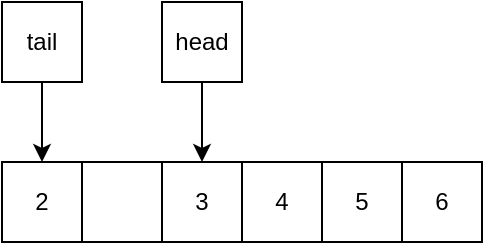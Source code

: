 <mxfile version="13.7.9" type="device"><diagram id="WUl3LozCgsk9JocZ-4bX" name="페이지-1"><mxGraphModel dx="474" dy="274" grid="1" gridSize="10" guides="1" tooltips="1" connect="1" arrows="1" fold="1" page="1" pageScale="1" pageWidth="10000" pageHeight="10000" math="0" shadow="0"><root><mxCell id="0"/><mxCell id="1" parent="0"/><mxCell id="ywIwJ0JqRo9LwPyY-mi5-1" value="&lt;span&gt;2&lt;/span&gt;" style="rounded=0;whiteSpace=wrap;html=1;" vertex="1" parent="1"><mxGeometry x="640" y="360" width="40" height="40" as="geometry"/></mxCell><mxCell id="ywIwJ0JqRo9LwPyY-mi5-2" value="" style="rounded=0;whiteSpace=wrap;html=1;" vertex="1" parent="1"><mxGeometry x="680" y="360" width="40" height="40" as="geometry"/></mxCell><mxCell id="ywIwJ0JqRo9LwPyY-mi5-3" value="3" style="rounded=0;whiteSpace=wrap;html=1;" vertex="1" parent="1"><mxGeometry x="720" y="360" width="40" height="40" as="geometry"/></mxCell><mxCell id="ywIwJ0JqRo9LwPyY-mi5-4" value="4" style="rounded=0;whiteSpace=wrap;html=1;" vertex="1" parent="1"><mxGeometry x="760" y="360" width="40" height="40" as="geometry"/></mxCell><mxCell id="ywIwJ0JqRo9LwPyY-mi5-5" value="5" style="rounded=0;whiteSpace=wrap;html=1;" vertex="1" parent="1"><mxGeometry x="800" y="360" width="40" height="40" as="geometry"/></mxCell><mxCell id="ywIwJ0JqRo9LwPyY-mi5-6" value="6" style="rounded=0;whiteSpace=wrap;html=1;" vertex="1" parent="1"><mxGeometry x="840" y="360" width="40" height="40" as="geometry"/></mxCell><mxCell id="ywIwJ0JqRo9LwPyY-mi5-12" value="" style="group" vertex="1" connectable="0" parent="1"><mxGeometry x="640" y="280" width="40" height="80" as="geometry"/></mxCell><mxCell id="ywIwJ0JqRo9LwPyY-mi5-10" value="tail" style="rounded=0;whiteSpace=wrap;html=1;" vertex="1" parent="ywIwJ0JqRo9LwPyY-mi5-12"><mxGeometry width="40" height="40" as="geometry"/></mxCell><mxCell id="ywIwJ0JqRo9LwPyY-mi5-11" style="edgeStyle=orthogonalEdgeStyle;rounded=0;orthogonalLoop=1;jettySize=auto;html=1;entryX=0.5;entryY=0;entryDx=0;entryDy=0;" edge="1" source="ywIwJ0JqRo9LwPyY-mi5-10" parent="ywIwJ0JqRo9LwPyY-mi5-12"><mxGeometry relative="1" as="geometry"><mxPoint x="20" y="80" as="targetPoint"/></mxGeometry></mxCell><mxCell id="ywIwJ0JqRo9LwPyY-mi5-13" value="" style="group" vertex="1" connectable="0" parent="1"><mxGeometry x="720" y="280" width="40" height="40" as="geometry"/></mxCell><mxCell id="ywIwJ0JqRo9LwPyY-mi5-8" value="head" style="rounded=0;whiteSpace=wrap;html=1;" vertex="1" parent="ywIwJ0JqRo9LwPyY-mi5-13"><mxGeometry width="40" height="40" as="geometry"/></mxCell><mxCell id="ywIwJ0JqRo9LwPyY-mi5-9" style="edgeStyle=orthogonalEdgeStyle;rounded=0;orthogonalLoop=1;jettySize=auto;html=1;entryX=0.5;entryY=0;entryDx=0;entryDy=0;" edge="1" parent="1" source="ywIwJ0JqRo9LwPyY-mi5-8"><mxGeometry relative="1" as="geometry"><mxPoint x="740" y="360" as="targetPoint"/></mxGeometry></mxCell></root></mxGraphModel></diagram></mxfile>